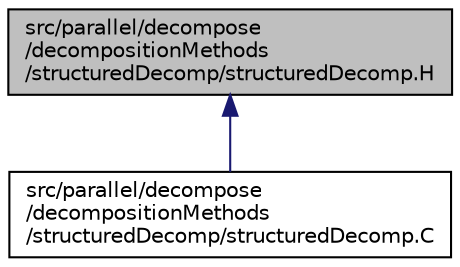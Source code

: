 digraph "src/parallel/decompose/decompositionMethods/structuredDecomp/structuredDecomp.H"
{
  bgcolor="transparent";
  edge [fontname="Helvetica",fontsize="10",labelfontname="Helvetica",labelfontsize="10"];
  node [fontname="Helvetica",fontsize="10",shape=record];
  Node1 [label="src/parallel/decompose\l/decompositionMethods\l/structuredDecomp/structuredDecomp.H",height=0.2,width=0.4,color="black", fillcolor="grey75", style="filled", fontcolor="black"];
  Node1 -> Node2 [dir="back",color="midnightblue",fontsize="10",style="solid",fontname="Helvetica"];
  Node2 [label="src/parallel/decompose\l/decompositionMethods\l/structuredDecomp/structuredDecomp.C",height=0.2,width=0.4,color="black",URL="$a09117.html"];
}
